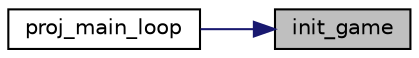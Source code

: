 digraph "init_game"
{
 // LATEX_PDF_SIZE
  edge [fontname="Helvetica",fontsize="10",labelfontname="Helvetica",labelfontsize="10"];
  node [fontname="Helvetica",fontsize="10",shape=record];
  rankdir="RL";
  Node1 [label="init_game",height=0.2,width=0.4,color="black", fillcolor="grey75", style="filled", fontcolor="black",tooltip=" "];
  Node1 -> Node2 [dir="back",color="midnightblue",fontsize="10",style="solid"];
  Node2 [label="proj_main_loop",height=0.2,width=0.4,color="black", fillcolor="white", style="filled",URL="$main_8c.html#a2a16f651eccbd248e1ad3b3b924b143b",tooltip=" "];
}
